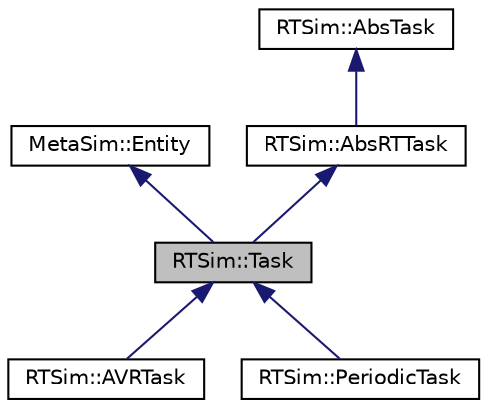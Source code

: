 digraph "RTSim::Task"
{
  edge [fontname="Helvetica",fontsize="10",labelfontname="Helvetica",labelfontsize="10"];
  node [fontname="Helvetica",fontsize="10",shape=record];
  Node0 [label="RTSim::Task",height=0.2,width=0.4,color="black", fillcolor="grey75", style="filled", fontcolor="black"];
  Node1 -> Node0 [dir="back",color="midnightblue",fontsize="10",style="solid",fontname="Helvetica"];
  Node1 [label="MetaSim::Entity",height=0.2,width=0.4,color="black", fillcolor="white", style="filled",URL="$classMetaSim_1_1Entity.html"];
  Node2 -> Node0 [dir="back",color="midnightblue",fontsize="10",style="solid",fontname="Helvetica"];
  Node2 [label="RTSim::AbsRTTask",height=0.2,width=0.4,color="black", fillcolor="white", style="filled",URL="$classRTSim_1_1AbsRTTask.html"];
  Node3 -> Node2 [dir="back",color="midnightblue",fontsize="10",style="solid",fontname="Helvetica"];
  Node3 [label="RTSim::AbsTask",height=0.2,width=0.4,color="black", fillcolor="white", style="filled",URL="$classRTSim_1_1AbsTask.html"];
  Node0 -> Node4 [dir="back",color="midnightblue",fontsize="10",style="solid",fontname="Helvetica"];
  Node4 [label="RTSim::AVRTask",height=0.2,width=0.4,color="black", fillcolor="white", style="filled",URL="$classRTSim_1_1AVRTask.html"];
  Node0 -> Node5 [dir="back",color="midnightblue",fontsize="10",style="solid",fontname="Helvetica"];
  Node5 [label="RTSim::PeriodicTask",height=0.2,width=0.4,color="black", fillcolor="white", style="filled",URL="$classRTSim_1_1PeriodicTask.html"];
}
